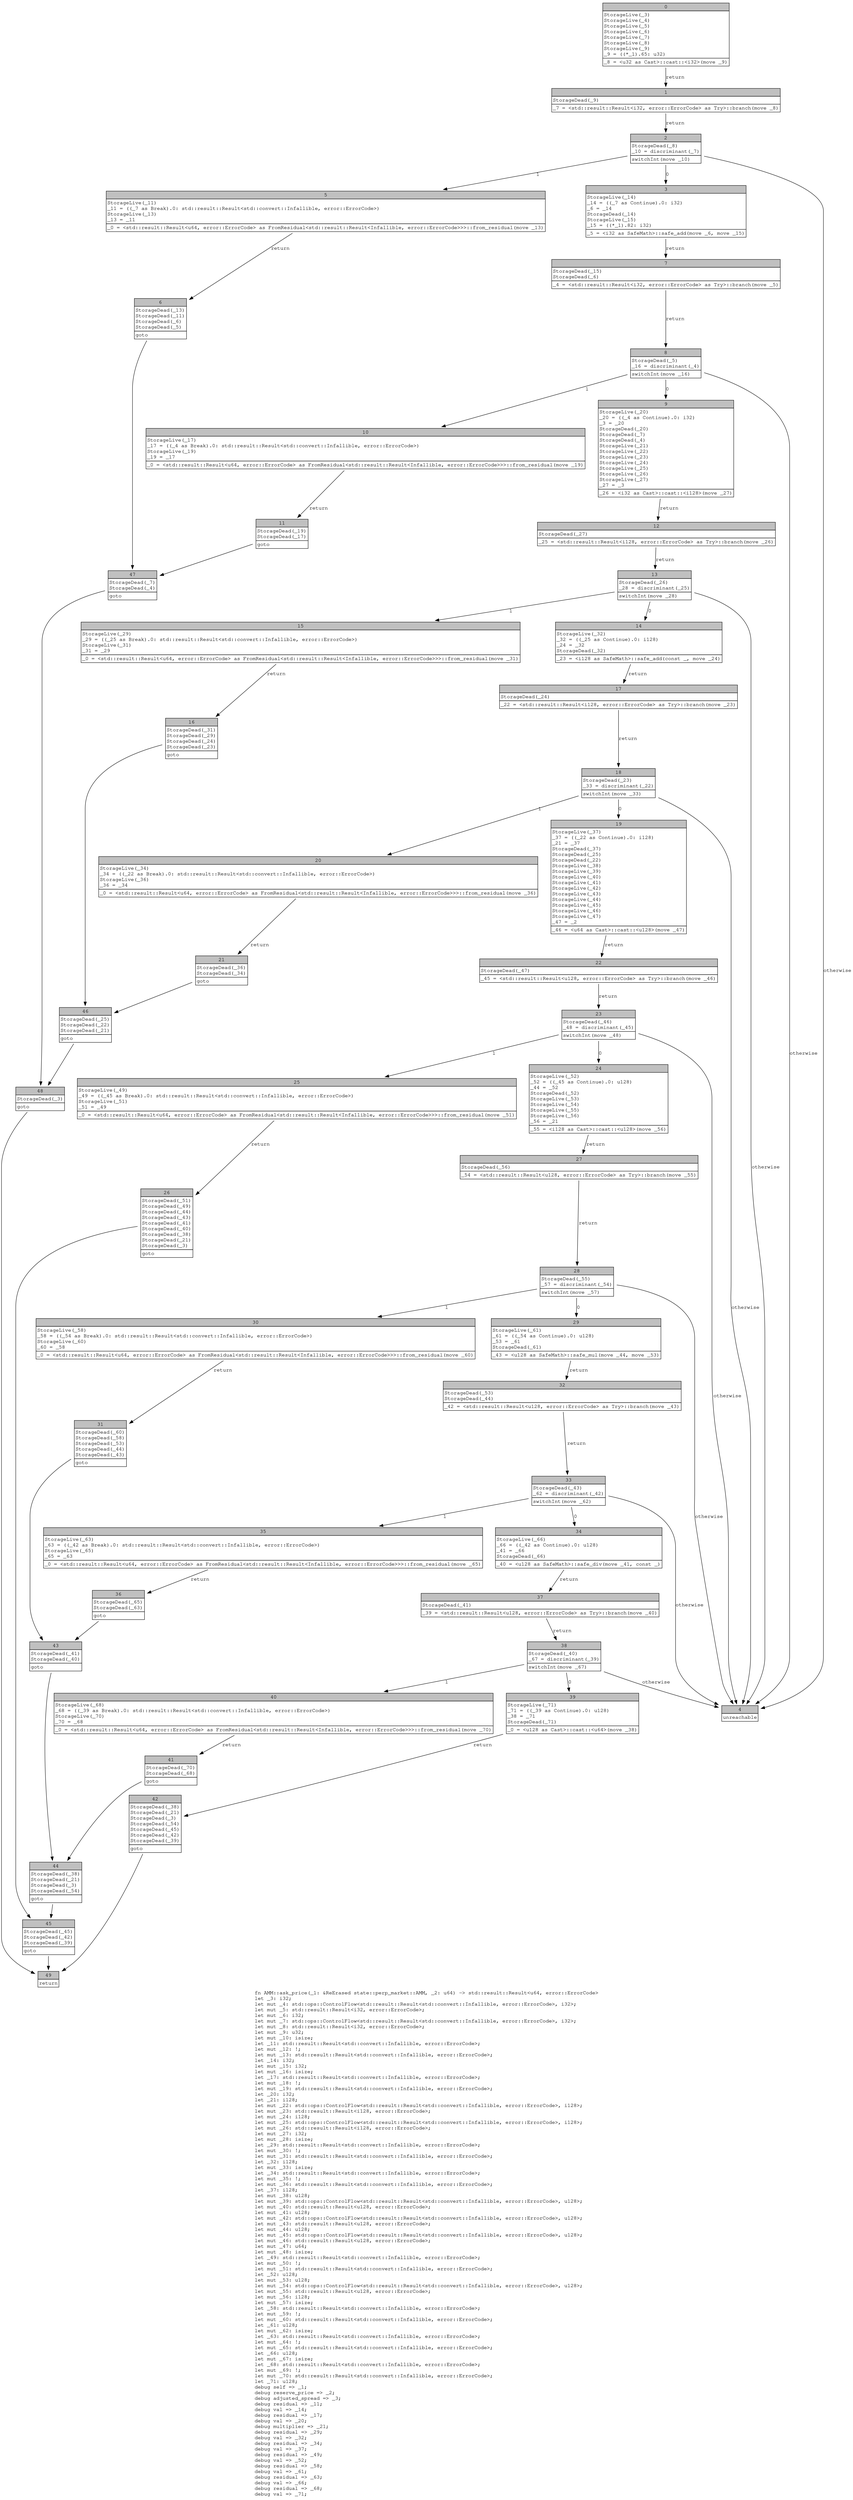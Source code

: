 digraph Mir_0_3835 {
    graph [fontname="Courier, monospace"];
    node [fontname="Courier, monospace"];
    edge [fontname="Courier, monospace"];
    label=<fn AMM::ask_price(_1: &amp;ReErased state::perp_market::AMM, _2: u64) -&gt; std::result::Result&lt;u64, error::ErrorCode&gt;<br align="left"/>let _3: i32;<br align="left"/>let mut _4: std::ops::ControlFlow&lt;std::result::Result&lt;std::convert::Infallible, error::ErrorCode&gt;, i32&gt;;<br align="left"/>let mut _5: std::result::Result&lt;i32, error::ErrorCode&gt;;<br align="left"/>let mut _6: i32;<br align="left"/>let mut _7: std::ops::ControlFlow&lt;std::result::Result&lt;std::convert::Infallible, error::ErrorCode&gt;, i32&gt;;<br align="left"/>let mut _8: std::result::Result&lt;i32, error::ErrorCode&gt;;<br align="left"/>let mut _9: u32;<br align="left"/>let mut _10: isize;<br align="left"/>let _11: std::result::Result&lt;std::convert::Infallible, error::ErrorCode&gt;;<br align="left"/>let mut _12: !;<br align="left"/>let mut _13: std::result::Result&lt;std::convert::Infallible, error::ErrorCode&gt;;<br align="left"/>let _14: i32;<br align="left"/>let mut _15: i32;<br align="left"/>let mut _16: isize;<br align="left"/>let _17: std::result::Result&lt;std::convert::Infallible, error::ErrorCode&gt;;<br align="left"/>let mut _18: !;<br align="left"/>let mut _19: std::result::Result&lt;std::convert::Infallible, error::ErrorCode&gt;;<br align="left"/>let _20: i32;<br align="left"/>let _21: i128;<br align="left"/>let mut _22: std::ops::ControlFlow&lt;std::result::Result&lt;std::convert::Infallible, error::ErrorCode&gt;, i128&gt;;<br align="left"/>let mut _23: std::result::Result&lt;i128, error::ErrorCode&gt;;<br align="left"/>let mut _24: i128;<br align="left"/>let mut _25: std::ops::ControlFlow&lt;std::result::Result&lt;std::convert::Infallible, error::ErrorCode&gt;, i128&gt;;<br align="left"/>let mut _26: std::result::Result&lt;i128, error::ErrorCode&gt;;<br align="left"/>let mut _27: i32;<br align="left"/>let mut _28: isize;<br align="left"/>let _29: std::result::Result&lt;std::convert::Infallible, error::ErrorCode&gt;;<br align="left"/>let mut _30: !;<br align="left"/>let mut _31: std::result::Result&lt;std::convert::Infallible, error::ErrorCode&gt;;<br align="left"/>let _32: i128;<br align="left"/>let mut _33: isize;<br align="left"/>let _34: std::result::Result&lt;std::convert::Infallible, error::ErrorCode&gt;;<br align="left"/>let mut _35: !;<br align="left"/>let mut _36: std::result::Result&lt;std::convert::Infallible, error::ErrorCode&gt;;<br align="left"/>let _37: i128;<br align="left"/>let mut _38: u128;<br align="left"/>let mut _39: std::ops::ControlFlow&lt;std::result::Result&lt;std::convert::Infallible, error::ErrorCode&gt;, u128&gt;;<br align="left"/>let mut _40: std::result::Result&lt;u128, error::ErrorCode&gt;;<br align="left"/>let mut _41: u128;<br align="left"/>let mut _42: std::ops::ControlFlow&lt;std::result::Result&lt;std::convert::Infallible, error::ErrorCode&gt;, u128&gt;;<br align="left"/>let mut _43: std::result::Result&lt;u128, error::ErrorCode&gt;;<br align="left"/>let mut _44: u128;<br align="left"/>let mut _45: std::ops::ControlFlow&lt;std::result::Result&lt;std::convert::Infallible, error::ErrorCode&gt;, u128&gt;;<br align="left"/>let mut _46: std::result::Result&lt;u128, error::ErrorCode&gt;;<br align="left"/>let mut _47: u64;<br align="left"/>let mut _48: isize;<br align="left"/>let _49: std::result::Result&lt;std::convert::Infallible, error::ErrorCode&gt;;<br align="left"/>let mut _50: !;<br align="left"/>let mut _51: std::result::Result&lt;std::convert::Infallible, error::ErrorCode&gt;;<br align="left"/>let _52: u128;<br align="left"/>let mut _53: u128;<br align="left"/>let mut _54: std::ops::ControlFlow&lt;std::result::Result&lt;std::convert::Infallible, error::ErrorCode&gt;, u128&gt;;<br align="left"/>let mut _55: std::result::Result&lt;u128, error::ErrorCode&gt;;<br align="left"/>let mut _56: i128;<br align="left"/>let mut _57: isize;<br align="left"/>let _58: std::result::Result&lt;std::convert::Infallible, error::ErrorCode&gt;;<br align="left"/>let mut _59: !;<br align="left"/>let mut _60: std::result::Result&lt;std::convert::Infallible, error::ErrorCode&gt;;<br align="left"/>let _61: u128;<br align="left"/>let mut _62: isize;<br align="left"/>let _63: std::result::Result&lt;std::convert::Infallible, error::ErrorCode&gt;;<br align="left"/>let mut _64: !;<br align="left"/>let mut _65: std::result::Result&lt;std::convert::Infallible, error::ErrorCode&gt;;<br align="left"/>let _66: u128;<br align="left"/>let mut _67: isize;<br align="left"/>let _68: std::result::Result&lt;std::convert::Infallible, error::ErrorCode&gt;;<br align="left"/>let mut _69: !;<br align="left"/>let mut _70: std::result::Result&lt;std::convert::Infallible, error::ErrorCode&gt;;<br align="left"/>let _71: u128;<br align="left"/>debug self =&gt; _1;<br align="left"/>debug reserve_price =&gt; _2;<br align="left"/>debug adjusted_spread =&gt; _3;<br align="left"/>debug residual =&gt; _11;<br align="left"/>debug val =&gt; _14;<br align="left"/>debug residual =&gt; _17;<br align="left"/>debug val =&gt; _20;<br align="left"/>debug multiplier =&gt; _21;<br align="left"/>debug residual =&gt; _29;<br align="left"/>debug val =&gt; _32;<br align="left"/>debug residual =&gt; _34;<br align="left"/>debug val =&gt; _37;<br align="left"/>debug residual =&gt; _49;<br align="left"/>debug val =&gt; _52;<br align="left"/>debug residual =&gt; _58;<br align="left"/>debug val =&gt; _61;<br align="left"/>debug residual =&gt; _63;<br align="left"/>debug val =&gt; _66;<br align="left"/>debug residual =&gt; _68;<br align="left"/>debug val =&gt; _71;<br align="left"/>>;
    bb0__0_3835 [shape="none", label=<<table border="0" cellborder="1" cellspacing="0"><tr><td bgcolor="gray" align="center" colspan="1">0</td></tr><tr><td align="left" balign="left">StorageLive(_3)<br/>StorageLive(_4)<br/>StorageLive(_5)<br/>StorageLive(_6)<br/>StorageLive(_7)<br/>StorageLive(_8)<br/>StorageLive(_9)<br/>_9 = ((*_1).65: u32)<br/></td></tr><tr><td align="left">_8 = &lt;u32 as Cast&gt;::cast::&lt;i32&gt;(move _9)</td></tr></table>>];
    bb1__0_3835 [shape="none", label=<<table border="0" cellborder="1" cellspacing="0"><tr><td bgcolor="gray" align="center" colspan="1">1</td></tr><tr><td align="left" balign="left">StorageDead(_9)<br/></td></tr><tr><td align="left">_7 = &lt;std::result::Result&lt;i32, error::ErrorCode&gt; as Try&gt;::branch(move _8)</td></tr></table>>];
    bb2__0_3835 [shape="none", label=<<table border="0" cellborder="1" cellspacing="0"><tr><td bgcolor="gray" align="center" colspan="1">2</td></tr><tr><td align="left" balign="left">StorageDead(_8)<br/>_10 = discriminant(_7)<br/></td></tr><tr><td align="left">switchInt(move _10)</td></tr></table>>];
    bb3__0_3835 [shape="none", label=<<table border="0" cellborder="1" cellspacing="0"><tr><td bgcolor="gray" align="center" colspan="1">3</td></tr><tr><td align="left" balign="left">StorageLive(_14)<br/>_14 = ((_7 as Continue).0: i32)<br/>_6 = _14<br/>StorageDead(_14)<br/>StorageLive(_15)<br/>_15 = ((*_1).82: i32)<br/></td></tr><tr><td align="left">_5 = &lt;i32 as SafeMath&gt;::safe_add(move _6, move _15)</td></tr></table>>];
    bb4__0_3835 [shape="none", label=<<table border="0" cellborder="1" cellspacing="0"><tr><td bgcolor="gray" align="center" colspan="1">4</td></tr><tr><td align="left">unreachable</td></tr></table>>];
    bb5__0_3835 [shape="none", label=<<table border="0" cellborder="1" cellspacing="0"><tr><td bgcolor="gray" align="center" colspan="1">5</td></tr><tr><td align="left" balign="left">StorageLive(_11)<br/>_11 = ((_7 as Break).0: std::result::Result&lt;std::convert::Infallible, error::ErrorCode&gt;)<br/>StorageLive(_13)<br/>_13 = _11<br/></td></tr><tr><td align="left">_0 = &lt;std::result::Result&lt;u64, error::ErrorCode&gt; as FromResidual&lt;std::result::Result&lt;Infallible, error::ErrorCode&gt;&gt;&gt;::from_residual(move _13)</td></tr></table>>];
    bb6__0_3835 [shape="none", label=<<table border="0" cellborder="1" cellspacing="0"><tr><td bgcolor="gray" align="center" colspan="1">6</td></tr><tr><td align="left" balign="left">StorageDead(_13)<br/>StorageDead(_11)<br/>StorageDead(_6)<br/>StorageDead(_5)<br/></td></tr><tr><td align="left">goto</td></tr></table>>];
    bb7__0_3835 [shape="none", label=<<table border="0" cellborder="1" cellspacing="0"><tr><td bgcolor="gray" align="center" colspan="1">7</td></tr><tr><td align="left" balign="left">StorageDead(_15)<br/>StorageDead(_6)<br/></td></tr><tr><td align="left">_4 = &lt;std::result::Result&lt;i32, error::ErrorCode&gt; as Try&gt;::branch(move _5)</td></tr></table>>];
    bb8__0_3835 [shape="none", label=<<table border="0" cellborder="1" cellspacing="0"><tr><td bgcolor="gray" align="center" colspan="1">8</td></tr><tr><td align="left" balign="left">StorageDead(_5)<br/>_16 = discriminant(_4)<br/></td></tr><tr><td align="left">switchInt(move _16)</td></tr></table>>];
    bb9__0_3835 [shape="none", label=<<table border="0" cellborder="1" cellspacing="0"><tr><td bgcolor="gray" align="center" colspan="1">9</td></tr><tr><td align="left" balign="left">StorageLive(_20)<br/>_20 = ((_4 as Continue).0: i32)<br/>_3 = _20<br/>StorageDead(_20)<br/>StorageDead(_7)<br/>StorageDead(_4)<br/>StorageLive(_21)<br/>StorageLive(_22)<br/>StorageLive(_23)<br/>StorageLive(_24)<br/>StorageLive(_25)<br/>StorageLive(_26)<br/>StorageLive(_27)<br/>_27 = _3<br/></td></tr><tr><td align="left">_26 = &lt;i32 as Cast&gt;::cast::&lt;i128&gt;(move _27)</td></tr></table>>];
    bb10__0_3835 [shape="none", label=<<table border="0" cellborder="1" cellspacing="0"><tr><td bgcolor="gray" align="center" colspan="1">10</td></tr><tr><td align="left" balign="left">StorageLive(_17)<br/>_17 = ((_4 as Break).0: std::result::Result&lt;std::convert::Infallible, error::ErrorCode&gt;)<br/>StorageLive(_19)<br/>_19 = _17<br/></td></tr><tr><td align="left">_0 = &lt;std::result::Result&lt;u64, error::ErrorCode&gt; as FromResidual&lt;std::result::Result&lt;Infallible, error::ErrorCode&gt;&gt;&gt;::from_residual(move _19)</td></tr></table>>];
    bb11__0_3835 [shape="none", label=<<table border="0" cellborder="1" cellspacing="0"><tr><td bgcolor="gray" align="center" colspan="1">11</td></tr><tr><td align="left" balign="left">StorageDead(_19)<br/>StorageDead(_17)<br/></td></tr><tr><td align="left">goto</td></tr></table>>];
    bb12__0_3835 [shape="none", label=<<table border="0" cellborder="1" cellspacing="0"><tr><td bgcolor="gray" align="center" colspan="1">12</td></tr><tr><td align="left" balign="left">StorageDead(_27)<br/></td></tr><tr><td align="left">_25 = &lt;std::result::Result&lt;i128, error::ErrorCode&gt; as Try&gt;::branch(move _26)</td></tr></table>>];
    bb13__0_3835 [shape="none", label=<<table border="0" cellborder="1" cellspacing="0"><tr><td bgcolor="gray" align="center" colspan="1">13</td></tr><tr><td align="left" balign="left">StorageDead(_26)<br/>_28 = discriminant(_25)<br/></td></tr><tr><td align="left">switchInt(move _28)</td></tr></table>>];
    bb14__0_3835 [shape="none", label=<<table border="0" cellborder="1" cellspacing="0"><tr><td bgcolor="gray" align="center" colspan="1">14</td></tr><tr><td align="left" balign="left">StorageLive(_32)<br/>_32 = ((_25 as Continue).0: i128)<br/>_24 = _32<br/>StorageDead(_32)<br/></td></tr><tr><td align="left">_23 = &lt;i128 as SafeMath&gt;::safe_add(const _, move _24)</td></tr></table>>];
    bb15__0_3835 [shape="none", label=<<table border="0" cellborder="1" cellspacing="0"><tr><td bgcolor="gray" align="center" colspan="1">15</td></tr><tr><td align="left" balign="left">StorageLive(_29)<br/>_29 = ((_25 as Break).0: std::result::Result&lt;std::convert::Infallible, error::ErrorCode&gt;)<br/>StorageLive(_31)<br/>_31 = _29<br/></td></tr><tr><td align="left">_0 = &lt;std::result::Result&lt;u64, error::ErrorCode&gt; as FromResidual&lt;std::result::Result&lt;Infallible, error::ErrorCode&gt;&gt;&gt;::from_residual(move _31)</td></tr></table>>];
    bb16__0_3835 [shape="none", label=<<table border="0" cellborder="1" cellspacing="0"><tr><td bgcolor="gray" align="center" colspan="1">16</td></tr><tr><td align="left" balign="left">StorageDead(_31)<br/>StorageDead(_29)<br/>StorageDead(_24)<br/>StorageDead(_23)<br/></td></tr><tr><td align="left">goto</td></tr></table>>];
    bb17__0_3835 [shape="none", label=<<table border="0" cellborder="1" cellspacing="0"><tr><td bgcolor="gray" align="center" colspan="1">17</td></tr><tr><td align="left" balign="left">StorageDead(_24)<br/></td></tr><tr><td align="left">_22 = &lt;std::result::Result&lt;i128, error::ErrorCode&gt; as Try&gt;::branch(move _23)</td></tr></table>>];
    bb18__0_3835 [shape="none", label=<<table border="0" cellborder="1" cellspacing="0"><tr><td bgcolor="gray" align="center" colspan="1">18</td></tr><tr><td align="left" balign="left">StorageDead(_23)<br/>_33 = discriminant(_22)<br/></td></tr><tr><td align="left">switchInt(move _33)</td></tr></table>>];
    bb19__0_3835 [shape="none", label=<<table border="0" cellborder="1" cellspacing="0"><tr><td bgcolor="gray" align="center" colspan="1">19</td></tr><tr><td align="left" balign="left">StorageLive(_37)<br/>_37 = ((_22 as Continue).0: i128)<br/>_21 = _37<br/>StorageDead(_37)<br/>StorageDead(_25)<br/>StorageDead(_22)<br/>StorageLive(_38)<br/>StorageLive(_39)<br/>StorageLive(_40)<br/>StorageLive(_41)<br/>StorageLive(_42)<br/>StorageLive(_43)<br/>StorageLive(_44)<br/>StorageLive(_45)<br/>StorageLive(_46)<br/>StorageLive(_47)<br/>_47 = _2<br/></td></tr><tr><td align="left">_46 = &lt;u64 as Cast&gt;::cast::&lt;u128&gt;(move _47)</td></tr></table>>];
    bb20__0_3835 [shape="none", label=<<table border="0" cellborder="1" cellspacing="0"><tr><td bgcolor="gray" align="center" colspan="1">20</td></tr><tr><td align="left" balign="left">StorageLive(_34)<br/>_34 = ((_22 as Break).0: std::result::Result&lt;std::convert::Infallible, error::ErrorCode&gt;)<br/>StorageLive(_36)<br/>_36 = _34<br/></td></tr><tr><td align="left">_0 = &lt;std::result::Result&lt;u64, error::ErrorCode&gt; as FromResidual&lt;std::result::Result&lt;Infallible, error::ErrorCode&gt;&gt;&gt;::from_residual(move _36)</td></tr></table>>];
    bb21__0_3835 [shape="none", label=<<table border="0" cellborder="1" cellspacing="0"><tr><td bgcolor="gray" align="center" colspan="1">21</td></tr><tr><td align="left" balign="left">StorageDead(_36)<br/>StorageDead(_34)<br/></td></tr><tr><td align="left">goto</td></tr></table>>];
    bb22__0_3835 [shape="none", label=<<table border="0" cellborder="1" cellspacing="0"><tr><td bgcolor="gray" align="center" colspan="1">22</td></tr><tr><td align="left" balign="left">StorageDead(_47)<br/></td></tr><tr><td align="left">_45 = &lt;std::result::Result&lt;u128, error::ErrorCode&gt; as Try&gt;::branch(move _46)</td></tr></table>>];
    bb23__0_3835 [shape="none", label=<<table border="0" cellborder="1" cellspacing="0"><tr><td bgcolor="gray" align="center" colspan="1">23</td></tr><tr><td align="left" balign="left">StorageDead(_46)<br/>_48 = discriminant(_45)<br/></td></tr><tr><td align="left">switchInt(move _48)</td></tr></table>>];
    bb24__0_3835 [shape="none", label=<<table border="0" cellborder="1" cellspacing="0"><tr><td bgcolor="gray" align="center" colspan="1">24</td></tr><tr><td align="left" balign="left">StorageLive(_52)<br/>_52 = ((_45 as Continue).0: u128)<br/>_44 = _52<br/>StorageDead(_52)<br/>StorageLive(_53)<br/>StorageLive(_54)<br/>StorageLive(_55)<br/>StorageLive(_56)<br/>_56 = _21<br/></td></tr><tr><td align="left">_55 = &lt;i128 as Cast&gt;::cast::&lt;u128&gt;(move _56)</td></tr></table>>];
    bb25__0_3835 [shape="none", label=<<table border="0" cellborder="1" cellspacing="0"><tr><td bgcolor="gray" align="center" colspan="1">25</td></tr><tr><td align="left" balign="left">StorageLive(_49)<br/>_49 = ((_45 as Break).0: std::result::Result&lt;std::convert::Infallible, error::ErrorCode&gt;)<br/>StorageLive(_51)<br/>_51 = _49<br/></td></tr><tr><td align="left">_0 = &lt;std::result::Result&lt;u64, error::ErrorCode&gt; as FromResidual&lt;std::result::Result&lt;Infallible, error::ErrorCode&gt;&gt;&gt;::from_residual(move _51)</td></tr></table>>];
    bb26__0_3835 [shape="none", label=<<table border="0" cellborder="1" cellspacing="0"><tr><td bgcolor="gray" align="center" colspan="1">26</td></tr><tr><td align="left" balign="left">StorageDead(_51)<br/>StorageDead(_49)<br/>StorageDead(_44)<br/>StorageDead(_43)<br/>StorageDead(_41)<br/>StorageDead(_40)<br/>StorageDead(_38)<br/>StorageDead(_21)<br/>StorageDead(_3)<br/></td></tr><tr><td align="left">goto</td></tr></table>>];
    bb27__0_3835 [shape="none", label=<<table border="0" cellborder="1" cellspacing="0"><tr><td bgcolor="gray" align="center" colspan="1">27</td></tr><tr><td align="left" balign="left">StorageDead(_56)<br/></td></tr><tr><td align="left">_54 = &lt;std::result::Result&lt;u128, error::ErrorCode&gt; as Try&gt;::branch(move _55)</td></tr></table>>];
    bb28__0_3835 [shape="none", label=<<table border="0" cellborder="1" cellspacing="0"><tr><td bgcolor="gray" align="center" colspan="1">28</td></tr><tr><td align="left" balign="left">StorageDead(_55)<br/>_57 = discriminant(_54)<br/></td></tr><tr><td align="left">switchInt(move _57)</td></tr></table>>];
    bb29__0_3835 [shape="none", label=<<table border="0" cellborder="1" cellspacing="0"><tr><td bgcolor="gray" align="center" colspan="1">29</td></tr><tr><td align="left" balign="left">StorageLive(_61)<br/>_61 = ((_54 as Continue).0: u128)<br/>_53 = _61<br/>StorageDead(_61)<br/></td></tr><tr><td align="left">_43 = &lt;u128 as SafeMath&gt;::safe_mul(move _44, move _53)</td></tr></table>>];
    bb30__0_3835 [shape="none", label=<<table border="0" cellborder="1" cellspacing="0"><tr><td bgcolor="gray" align="center" colspan="1">30</td></tr><tr><td align="left" balign="left">StorageLive(_58)<br/>_58 = ((_54 as Break).0: std::result::Result&lt;std::convert::Infallible, error::ErrorCode&gt;)<br/>StorageLive(_60)<br/>_60 = _58<br/></td></tr><tr><td align="left">_0 = &lt;std::result::Result&lt;u64, error::ErrorCode&gt; as FromResidual&lt;std::result::Result&lt;Infallible, error::ErrorCode&gt;&gt;&gt;::from_residual(move _60)</td></tr></table>>];
    bb31__0_3835 [shape="none", label=<<table border="0" cellborder="1" cellspacing="0"><tr><td bgcolor="gray" align="center" colspan="1">31</td></tr><tr><td align="left" balign="left">StorageDead(_60)<br/>StorageDead(_58)<br/>StorageDead(_53)<br/>StorageDead(_44)<br/>StorageDead(_43)<br/></td></tr><tr><td align="left">goto</td></tr></table>>];
    bb32__0_3835 [shape="none", label=<<table border="0" cellborder="1" cellspacing="0"><tr><td bgcolor="gray" align="center" colspan="1">32</td></tr><tr><td align="left" balign="left">StorageDead(_53)<br/>StorageDead(_44)<br/></td></tr><tr><td align="left">_42 = &lt;std::result::Result&lt;u128, error::ErrorCode&gt; as Try&gt;::branch(move _43)</td></tr></table>>];
    bb33__0_3835 [shape="none", label=<<table border="0" cellborder="1" cellspacing="0"><tr><td bgcolor="gray" align="center" colspan="1">33</td></tr><tr><td align="left" balign="left">StorageDead(_43)<br/>_62 = discriminant(_42)<br/></td></tr><tr><td align="left">switchInt(move _62)</td></tr></table>>];
    bb34__0_3835 [shape="none", label=<<table border="0" cellborder="1" cellspacing="0"><tr><td bgcolor="gray" align="center" colspan="1">34</td></tr><tr><td align="left" balign="left">StorageLive(_66)<br/>_66 = ((_42 as Continue).0: u128)<br/>_41 = _66<br/>StorageDead(_66)<br/></td></tr><tr><td align="left">_40 = &lt;u128 as SafeMath&gt;::safe_div(move _41, const _)</td></tr></table>>];
    bb35__0_3835 [shape="none", label=<<table border="0" cellborder="1" cellspacing="0"><tr><td bgcolor="gray" align="center" colspan="1">35</td></tr><tr><td align="left" balign="left">StorageLive(_63)<br/>_63 = ((_42 as Break).0: std::result::Result&lt;std::convert::Infallible, error::ErrorCode&gt;)<br/>StorageLive(_65)<br/>_65 = _63<br/></td></tr><tr><td align="left">_0 = &lt;std::result::Result&lt;u64, error::ErrorCode&gt; as FromResidual&lt;std::result::Result&lt;Infallible, error::ErrorCode&gt;&gt;&gt;::from_residual(move _65)</td></tr></table>>];
    bb36__0_3835 [shape="none", label=<<table border="0" cellborder="1" cellspacing="0"><tr><td bgcolor="gray" align="center" colspan="1">36</td></tr><tr><td align="left" balign="left">StorageDead(_65)<br/>StorageDead(_63)<br/></td></tr><tr><td align="left">goto</td></tr></table>>];
    bb37__0_3835 [shape="none", label=<<table border="0" cellborder="1" cellspacing="0"><tr><td bgcolor="gray" align="center" colspan="1">37</td></tr><tr><td align="left" balign="left">StorageDead(_41)<br/></td></tr><tr><td align="left">_39 = &lt;std::result::Result&lt;u128, error::ErrorCode&gt; as Try&gt;::branch(move _40)</td></tr></table>>];
    bb38__0_3835 [shape="none", label=<<table border="0" cellborder="1" cellspacing="0"><tr><td bgcolor="gray" align="center" colspan="1">38</td></tr><tr><td align="left" balign="left">StorageDead(_40)<br/>_67 = discriminant(_39)<br/></td></tr><tr><td align="left">switchInt(move _67)</td></tr></table>>];
    bb39__0_3835 [shape="none", label=<<table border="0" cellborder="1" cellspacing="0"><tr><td bgcolor="gray" align="center" colspan="1">39</td></tr><tr><td align="left" balign="left">StorageLive(_71)<br/>_71 = ((_39 as Continue).0: u128)<br/>_38 = _71<br/>StorageDead(_71)<br/></td></tr><tr><td align="left">_0 = &lt;u128 as Cast&gt;::cast::&lt;u64&gt;(move _38)</td></tr></table>>];
    bb40__0_3835 [shape="none", label=<<table border="0" cellborder="1" cellspacing="0"><tr><td bgcolor="gray" align="center" colspan="1">40</td></tr><tr><td align="left" balign="left">StorageLive(_68)<br/>_68 = ((_39 as Break).0: std::result::Result&lt;std::convert::Infallible, error::ErrorCode&gt;)<br/>StorageLive(_70)<br/>_70 = _68<br/></td></tr><tr><td align="left">_0 = &lt;std::result::Result&lt;u64, error::ErrorCode&gt; as FromResidual&lt;std::result::Result&lt;Infallible, error::ErrorCode&gt;&gt;&gt;::from_residual(move _70)</td></tr></table>>];
    bb41__0_3835 [shape="none", label=<<table border="0" cellborder="1" cellspacing="0"><tr><td bgcolor="gray" align="center" colspan="1">41</td></tr><tr><td align="left" balign="left">StorageDead(_70)<br/>StorageDead(_68)<br/></td></tr><tr><td align="left">goto</td></tr></table>>];
    bb42__0_3835 [shape="none", label=<<table border="0" cellborder="1" cellspacing="0"><tr><td bgcolor="gray" align="center" colspan="1">42</td></tr><tr><td align="left" balign="left">StorageDead(_38)<br/>StorageDead(_21)<br/>StorageDead(_3)<br/>StorageDead(_54)<br/>StorageDead(_45)<br/>StorageDead(_42)<br/>StorageDead(_39)<br/></td></tr><tr><td align="left">goto</td></tr></table>>];
    bb43__0_3835 [shape="none", label=<<table border="0" cellborder="1" cellspacing="0"><tr><td bgcolor="gray" align="center" colspan="1">43</td></tr><tr><td align="left" balign="left">StorageDead(_41)<br/>StorageDead(_40)<br/></td></tr><tr><td align="left">goto</td></tr></table>>];
    bb44__0_3835 [shape="none", label=<<table border="0" cellborder="1" cellspacing="0"><tr><td bgcolor="gray" align="center" colspan="1">44</td></tr><tr><td align="left" balign="left">StorageDead(_38)<br/>StorageDead(_21)<br/>StorageDead(_3)<br/>StorageDead(_54)<br/></td></tr><tr><td align="left">goto</td></tr></table>>];
    bb45__0_3835 [shape="none", label=<<table border="0" cellborder="1" cellspacing="0"><tr><td bgcolor="gray" align="center" colspan="1">45</td></tr><tr><td align="left" balign="left">StorageDead(_45)<br/>StorageDead(_42)<br/>StorageDead(_39)<br/></td></tr><tr><td align="left">goto</td></tr></table>>];
    bb46__0_3835 [shape="none", label=<<table border="0" cellborder="1" cellspacing="0"><tr><td bgcolor="gray" align="center" colspan="1">46</td></tr><tr><td align="left" balign="left">StorageDead(_25)<br/>StorageDead(_22)<br/>StorageDead(_21)<br/></td></tr><tr><td align="left">goto</td></tr></table>>];
    bb47__0_3835 [shape="none", label=<<table border="0" cellborder="1" cellspacing="0"><tr><td bgcolor="gray" align="center" colspan="1">47</td></tr><tr><td align="left" balign="left">StorageDead(_7)<br/>StorageDead(_4)<br/></td></tr><tr><td align="left">goto</td></tr></table>>];
    bb48__0_3835 [shape="none", label=<<table border="0" cellborder="1" cellspacing="0"><tr><td bgcolor="gray" align="center" colspan="1">48</td></tr><tr><td align="left" balign="left">StorageDead(_3)<br/></td></tr><tr><td align="left">goto</td></tr></table>>];
    bb49__0_3835 [shape="none", label=<<table border="0" cellborder="1" cellspacing="0"><tr><td bgcolor="gray" align="center" colspan="1">49</td></tr><tr><td align="left">return</td></tr></table>>];
    bb0__0_3835 -> bb1__0_3835 [label="return"];
    bb1__0_3835 -> bb2__0_3835 [label="return"];
    bb2__0_3835 -> bb3__0_3835 [label="0"];
    bb2__0_3835 -> bb5__0_3835 [label="1"];
    bb2__0_3835 -> bb4__0_3835 [label="otherwise"];
    bb3__0_3835 -> bb7__0_3835 [label="return"];
    bb5__0_3835 -> bb6__0_3835 [label="return"];
    bb6__0_3835 -> bb47__0_3835 [label=""];
    bb7__0_3835 -> bb8__0_3835 [label="return"];
    bb8__0_3835 -> bb9__0_3835 [label="0"];
    bb8__0_3835 -> bb10__0_3835 [label="1"];
    bb8__0_3835 -> bb4__0_3835 [label="otherwise"];
    bb9__0_3835 -> bb12__0_3835 [label="return"];
    bb10__0_3835 -> bb11__0_3835 [label="return"];
    bb11__0_3835 -> bb47__0_3835 [label=""];
    bb12__0_3835 -> bb13__0_3835 [label="return"];
    bb13__0_3835 -> bb14__0_3835 [label="0"];
    bb13__0_3835 -> bb15__0_3835 [label="1"];
    bb13__0_3835 -> bb4__0_3835 [label="otherwise"];
    bb14__0_3835 -> bb17__0_3835 [label="return"];
    bb15__0_3835 -> bb16__0_3835 [label="return"];
    bb16__0_3835 -> bb46__0_3835 [label=""];
    bb17__0_3835 -> bb18__0_3835 [label="return"];
    bb18__0_3835 -> bb19__0_3835 [label="0"];
    bb18__0_3835 -> bb20__0_3835 [label="1"];
    bb18__0_3835 -> bb4__0_3835 [label="otherwise"];
    bb19__0_3835 -> bb22__0_3835 [label="return"];
    bb20__0_3835 -> bb21__0_3835 [label="return"];
    bb21__0_3835 -> bb46__0_3835 [label=""];
    bb22__0_3835 -> bb23__0_3835 [label="return"];
    bb23__0_3835 -> bb24__0_3835 [label="0"];
    bb23__0_3835 -> bb25__0_3835 [label="1"];
    bb23__0_3835 -> bb4__0_3835 [label="otherwise"];
    bb24__0_3835 -> bb27__0_3835 [label="return"];
    bb25__0_3835 -> bb26__0_3835 [label="return"];
    bb26__0_3835 -> bb45__0_3835 [label=""];
    bb27__0_3835 -> bb28__0_3835 [label="return"];
    bb28__0_3835 -> bb29__0_3835 [label="0"];
    bb28__0_3835 -> bb30__0_3835 [label="1"];
    bb28__0_3835 -> bb4__0_3835 [label="otherwise"];
    bb29__0_3835 -> bb32__0_3835 [label="return"];
    bb30__0_3835 -> bb31__0_3835 [label="return"];
    bb31__0_3835 -> bb43__0_3835 [label=""];
    bb32__0_3835 -> bb33__0_3835 [label="return"];
    bb33__0_3835 -> bb34__0_3835 [label="0"];
    bb33__0_3835 -> bb35__0_3835 [label="1"];
    bb33__0_3835 -> bb4__0_3835 [label="otherwise"];
    bb34__0_3835 -> bb37__0_3835 [label="return"];
    bb35__0_3835 -> bb36__0_3835 [label="return"];
    bb36__0_3835 -> bb43__0_3835 [label=""];
    bb37__0_3835 -> bb38__0_3835 [label="return"];
    bb38__0_3835 -> bb39__0_3835 [label="0"];
    bb38__0_3835 -> bb40__0_3835 [label="1"];
    bb38__0_3835 -> bb4__0_3835 [label="otherwise"];
    bb39__0_3835 -> bb42__0_3835 [label="return"];
    bb40__0_3835 -> bb41__0_3835 [label="return"];
    bb41__0_3835 -> bb44__0_3835 [label=""];
    bb42__0_3835 -> bb49__0_3835 [label=""];
    bb43__0_3835 -> bb44__0_3835 [label=""];
    bb44__0_3835 -> bb45__0_3835 [label=""];
    bb45__0_3835 -> bb49__0_3835 [label=""];
    bb46__0_3835 -> bb48__0_3835 [label=""];
    bb47__0_3835 -> bb48__0_3835 [label=""];
    bb48__0_3835 -> bb49__0_3835 [label=""];
}
